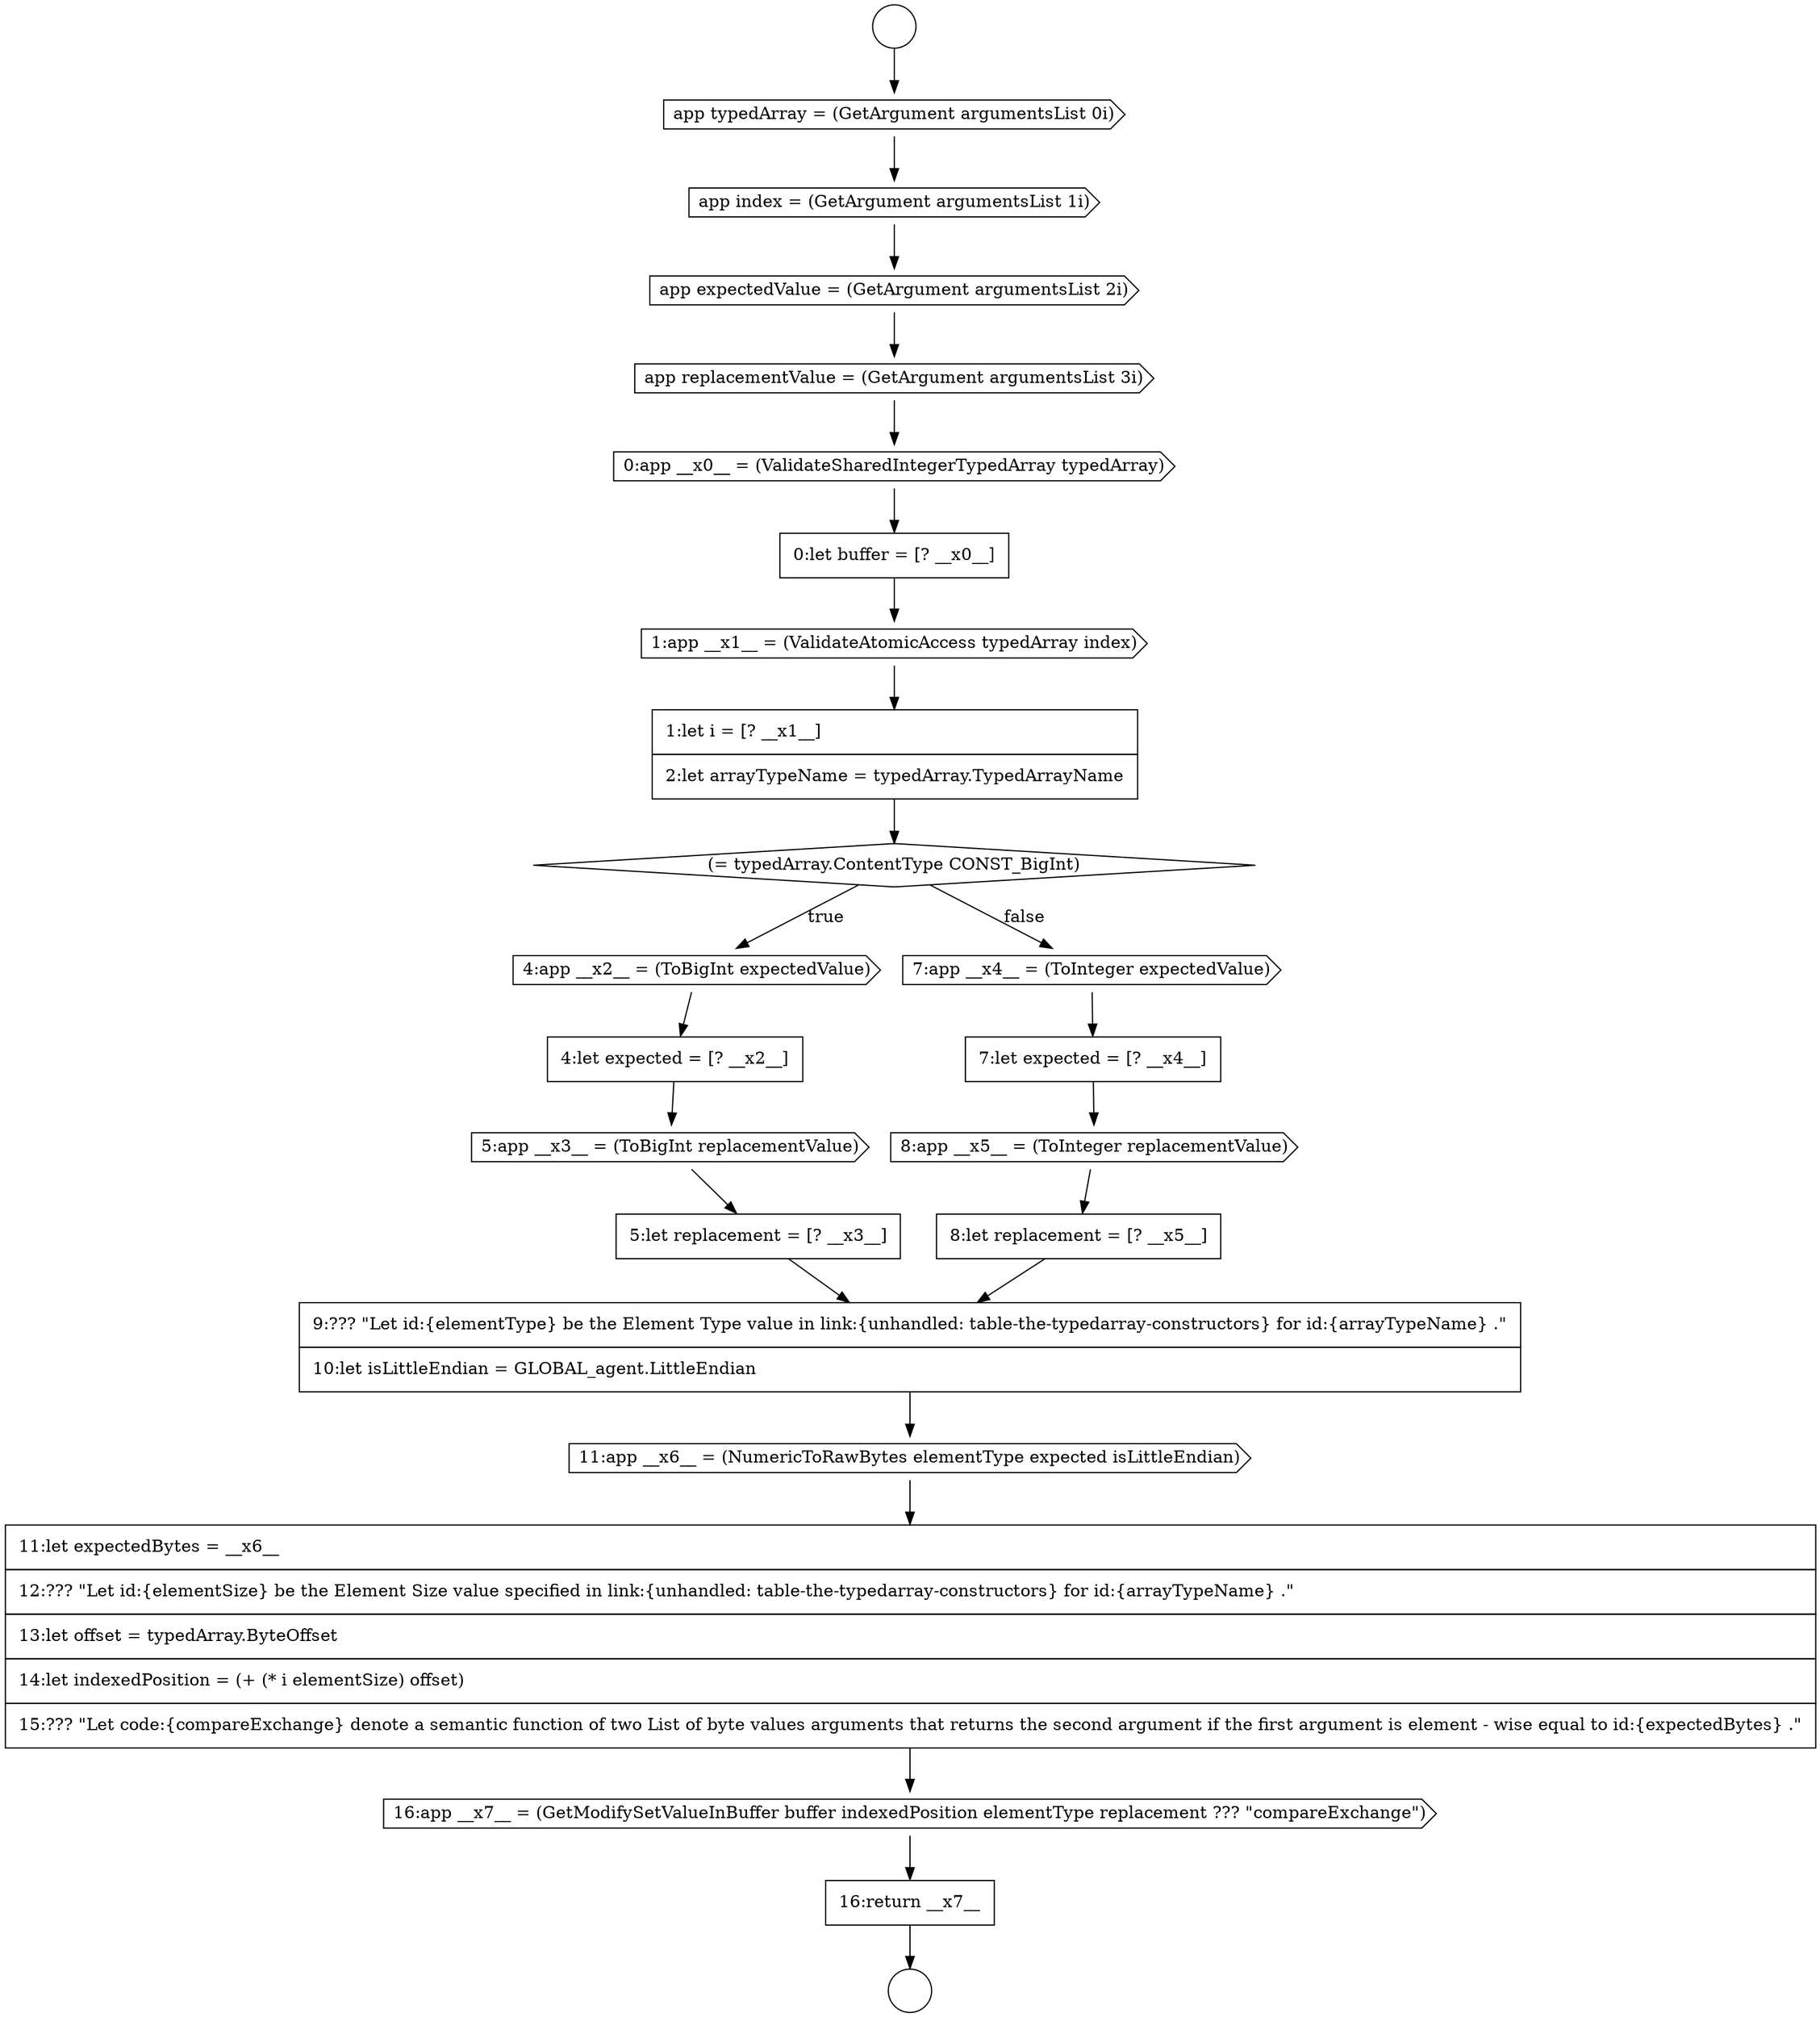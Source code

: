 digraph {
  node17424 [shape=cds, label=<<font color="black">5:app __x3__ = (ToBigInt replacementValue)</font>> color="black" fillcolor="white" style=filled]
  node17411 [shape=circle label=" " color="black" fillcolor="white" style=filled]
  node17415 [shape=cds, label=<<font color="black">app expectedValue = (GetArgument argumentsList 2i)</font>> color="black" fillcolor="white" style=filled]
  node17432 [shape=none, margin=0, label=<<font color="black">
    <table border="0" cellborder="1" cellspacing="0" cellpadding="10">
      <tr><td align="left">11:let expectedBytes = __x6__</td></tr>
      <tr><td align="left">12:??? &quot;Let id:{elementSize} be the Element Size value specified in link:{unhandled: table-the-typedarray-constructors} for id:{arrayTypeName} .&quot;</td></tr>
      <tr><td align="left">13:let offset = typedArray.ByteOffset</td></tr>
      <tr><td align="left">14:let indexedPosition = (+ (* i elementSize) offset)</td></tr>
      <tr><td align="left">15:??? &quot;Let code:{compareExchange} denote a semantic function of two List of byte values arguments that returns the second argument if the first argument is element - wise equal to id:{expectedBytes} .&quot;</td></tr>
    </table>
  </font>> color="black" fillcolor="white" style=filled]
  node17423 [shape=none, margin=0, label=<<font color="black">
    <table border="0" cellborder="1" cellspacing="0" cellpadding="10">
      <tr><td align="left">4:let expected = [? __x2__]</td></tr>
    </table>
  </font>> color="black" fillcolor="white" style=filled]
  node17412 [shape=circle label=" " color="black" fillcolor="white" style=filled]
  node17422 [shape=cds, label=<<font color="black">4:app __x2__ = (ToBigInt expectedValue)</font>> color="black" fillcolor="white" style=filled]
  node17418 [shape=none, margin=0, label=<<font color="black">
    <table border="0" cellborder="1" cellspacing="0" cellpadding="10">
      <tr><td align="left">0:let buffer = [? __x0__]</td></tr>
    </table>
  </font>> color="black" fillcolor="white" style=filled]
  node17430 [shape=none, margin=0, label=<<font color="black">
    <table border="0" cellborder="1" cellspacing="0" cellpadding="10">
      <tr><td align="left">9:??? &quot;Let id:{elementType} be the Element Type value in link:{unhandled: table-the-typedarray-constructors} for id:{arrayTypeName} .&quot;</td></tr>
      <tr><td align="left">10:let isLittleEndian = GLOBAL_agent.LittleEndian</td></tr>
    </table>
  </font>> color="black" fillcolor="white" style=filled]
  node17413 [shape=cds, label=<<font color="black">app typedArray = (GetArgument argumentsList 0i)</font>> color="black" fillcolor="white" style=filled]
  node17421 [shape=diamond, label=<<font color="black">(= typedArray.ContentType CONST_BigInt)</font>> color="black" fillcolor="white" style=filled]
  node17417 [shape=cds, label=<<font color="black">0:app __x0__ = (ValidateSharedIntegerTypedArray typedArray)</font>> color="black" fillcolor="white" style=filled]
  node17433 [shape=cds, label=<<font color="black">16:app __x7__ = (GetModifySetValueInBuffer buffer indexedPosition elementType replacement ??? &quot;compareExchange&quot;)</font>> color="black" fillcolor="white" style=filled]
  node17428 [shape=cds, label=<<font color="black">8:app __x5__ = (ToInteger replacementValue)</font>> color="black" fillcolor="white" style=filled]
  node17425 [shape=none, margin=0, label=<<font color="black">
    <table border="0" cellborder="1" cellspacing="0" cellpadding="10">
      <tr><td align="left">5:let replacement = [? __x3__]</td></tr>
    </table>
  </font>> color="black" fillcolor="white" style=filled]
  node17420 [shape=none, margin=0, label=<<font color="black">
    <table border="0" cellborder="1" cellspacing="0" cellpadding="10">
      <tr><td align="left">1:let i = [? __x1__]</td></tr>
      <tr><td align="left">2:let arrayTypeName = typedArray.TypedArrayName</td></tr>
    </table>
  </font>> color="black" fillcolor="white" style=filled]
  node17429 [shape=none, margin=0, label=<<font color="black">
    <table border="0" cellborder="1" cellspacing="0" cellpadding="10">
      <tr><td align="left">8:let replacement = [? __x5__]</td></tr>
    </table>
  </font>> color="black" fillcolor="white" style=filled]
  node17416 [shape=cds, label=<<font color="black">app replacementValue = (GetArgument argumentsList 3i)</font>> color="black" fillcolor="white" style=filled]
  node17419 [shape=cds, label=<<font color="black">1:app __x1__ = (ValidateAtomicAccess typedArray index)</font>> color="black" fillcolor="white" style=filled]
  node17426 [shape=cds, label=<<font color="black">7:app __x4__ = (ToInteger expectedValue)</font>> color="black" fillcolor="white" style=filled]
  node17427 [shape=none, margin=0, label=<<font color="black">
    <table border="0" cellborder="1" cellspacing="0" cellpadding="10">
      <tr><td align="left">7:let expected = [? __x4__]</td></tr>
    </table>
  </font>> color="black" fillcolor="white" style=filled]
  node17434 [shape=none, margin=0, label=<<font color="black">
    <table border="0" cellborder="1" cellspacing="0" cellpadding="10">
      <tr><td align="left">16:return __x7__</td></tr>
    </table>
  </font>> color="black" fillcolor="white" style=filled]
  node17431 [shape=cds, label=<<font color="black">11:app __x6__ = (NumericToRawBytes elementType expected isLittleEndian)</font>> color="black" fillcolor="white" style=filled]
  node17414 [shape=cds, label=<<font color="black">app index = (GetArgument argumentsList 1i)</font>> color="black" fillcolor="white" style=filled]
  node17415 -> node17416 [ color="black"]
  node17432 -> node17433 [ color="black"]
  node17424 -> node17425 [ color="black"]
  node17413 -> node17414 [ color="black"]
  node17431 -> node17432 [ color="black"]
  node17421 -> node17422 [label=<<font color="black">true</font>> color="black"]
  node17421 -> node17426 [label=<<font color="black">false</font>> color="black"]
  node17411 -> node17413 [ color="black"]
  node17426 -> node17427 [ color="black"]
  node17419 -> node17420 [ color="black"]
  node17420 -> node17421 [ color="black"]
  node17417 -> node17418 [ color="black"]
  node17416 -> node17417 [ color="black"]
  node17425 -> node17430 [ color="black"]
  node17422 -> node17423 [ color="black"]
  node17414 -> node17415 [ color="black"]
  node17429 -> node17430 [ color="black"]
  node17418 -> node17419 [ color="black"]
  node17434 -> node17412 [ color="black"]
  node17427 -> node17428 [ color="black"]
  node17433 -> node17434 [ color="black"]
  node17428 -> node17429 [ color="black"]
  node17423 -> node17424 [ color="black"]
  node17430 -> node17431 [ color="black"]
}
